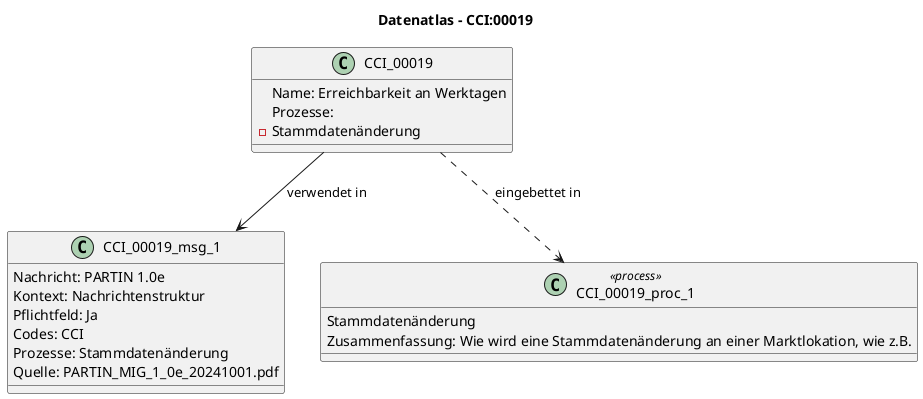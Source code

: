 @startuml
title Datenatlas – CCI:00019
class CCI_00019 {
  Name: Erreichbarkeit an Werktagen
  Prozesse:
    - Stammdatenänderung
}
class CCI_00019_msg_1 {
  Nachricht: PARTIN 1.0e
  Kontext: Nachrichtenstruktur
  Pflichtfeld: Ja
  Codes: CCI
  Prozesse: Stammdatenänderung
  Quelle: PARTIN_MIG_1_0e_20241001.pdf
}
CCI_00019 --> CCI_00019_msg_1 : verwendet in
class CCI_00019_proc_1 <<process>> {
  Stammdatenänderung
  Zusammenfassung: Wie wird eine Stammdatenänderung an einer Marktlokation, wie z.B.
}
CCI_00019 ..> CCI_00019_proc_1 : eingebettet in
@enduml